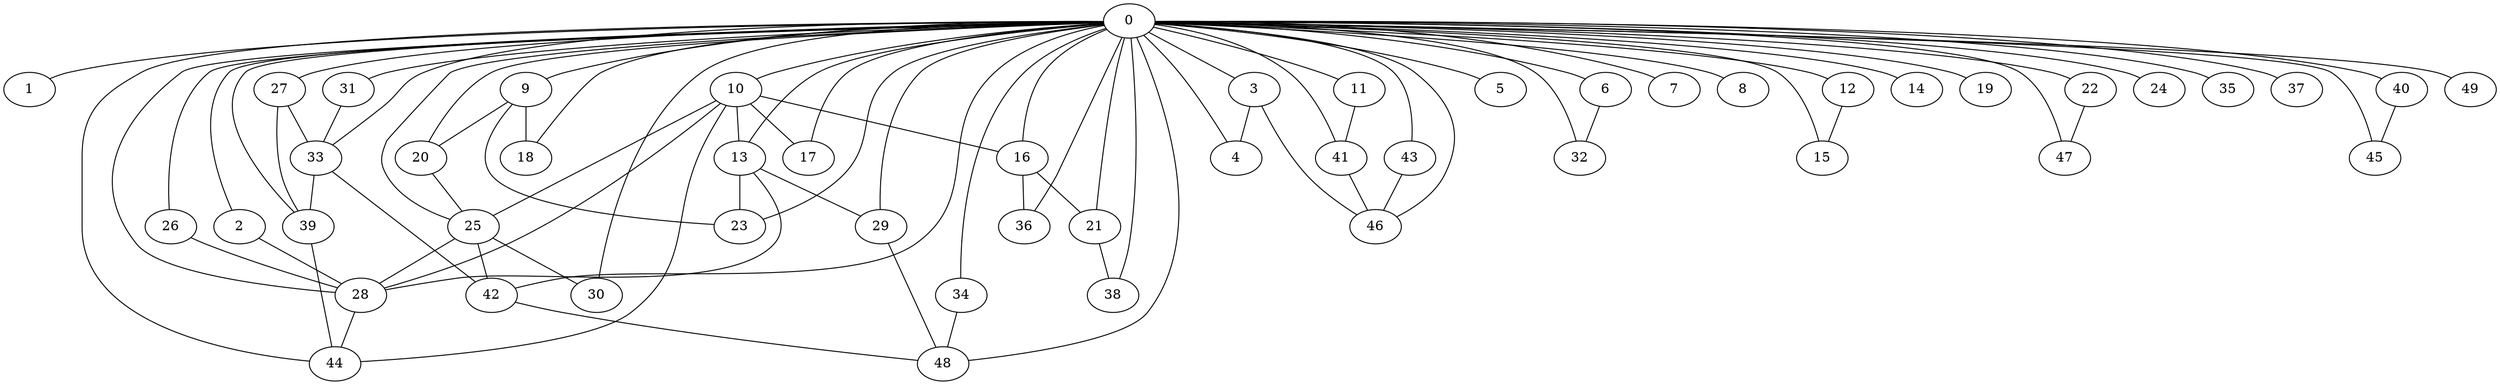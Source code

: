 
graph graphname {
    0 -- 1
0 -- 2
0 -- 3
0 -- 4
0 -- 5
0 -- 6
0 -- 7
0 -- 8
0 -- 9
0 -- 10
0 -- 11
0 -- 12
0 -- 13
0 -- 14
0 -- 15
0 -- 16
0 -- 17
0 -- 18
0 -- 19
0 -- 20
0 -- 21
0 -- 22
0 -- 23
0 -- 24
0 -- 25
0 -- 26
0 -- 27
0 -- 28
0 -- 29
0 -- 30
0 -- 31
0 -- 32
0 -- 33
0 -- 34
0 -- 35
0 -- 36
0 -- 37
0 -- 38
0 -- 39
0 -- 40
0 -- 41
0 -- 42
0 -- 43
0 -- 44
0 -- 45
0 -- 46
0 -- 47
0 -- 48
0 -- 49
2 -- 28
3 -- 4
3 -- 46
6 -- 32
9 -- 18
9 -- 20
9 -- 23
10 -- 17
10 -- 13
10 -- 44
10 -- 28
10 -- 16
10 -- 25
11 -- 41
12 -- 15
13 -- 29
13 -- 28
13 -- 23
16 -- 21
16 -- 36
20 -- 25
21 -- 38
22 -- 47
25 -- 30
25 -- 42
25 -- 28
26 -- 28
27 -- 33
27 -- 39
28 -- 44
29 -- 48
31 -- 33
33 -- 39
33 -- 42
34 -- 48
39 -- 44
40 -- 45
41 -- 46
42 -- 48
43 -- 46

}
